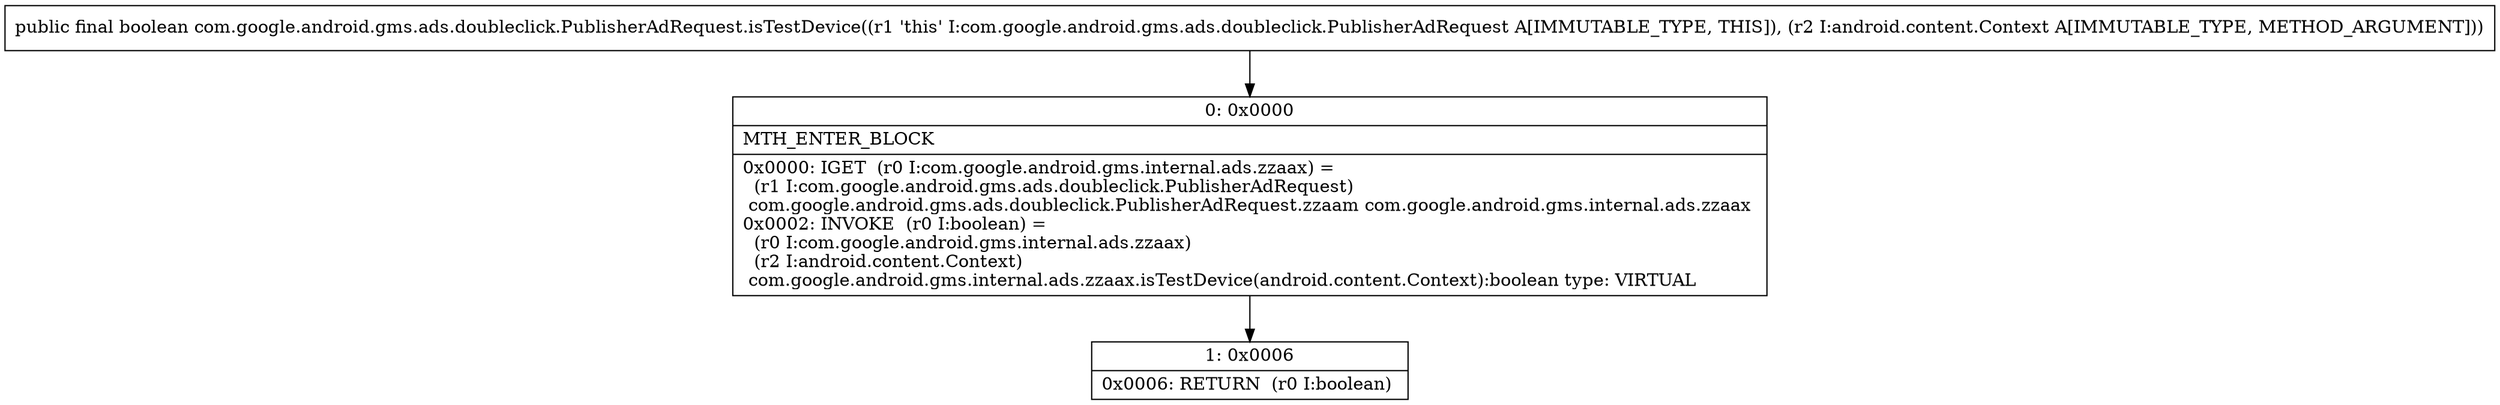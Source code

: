 digraph "CFG forcom.google.android.gms.ads.doubleclick.PublisherAdRequest.isTestDevice(Landroid\/content\/Context;)Z" {
Node_0 [shape=record,label="{0\:\ 0x0000|MTH_ENTER_BLOCK\l|0x0000: IGET  (r0 I:com.google.android.gms.internal.ads.zzaax) = \l  (r1 I:com.google.android.gms.ads.doubleclick.PublisherAdRequest)\l com.google.android.gms.ads.doubleclick.PublisherAdRequest.zzaam com.google.android.gms.internal.ads.zzaax \l0x0002: INVOKE  (r0 I:boolean) = \l  (r0 I:com.google.android.gms.internal.ads.zzaax)\l  (r2 I:android.content.Context)\l com.google.android.gms.internal.ads.zzaax.isTestDevice(android.content.Context):boolean type: VIRTUAL \l}"];
Node_1 [shape=record,label="{1\:\ 0x0006|0x0006: RETURN  (r0 I:boolean) \l}"];
MethodNode[shape=record,label="{public final boolean com.google.android.gms.ads.doubleclick.PublisherAdRequest.isTestDevice((r1 'this' I:com.google.android.gms.ads.doubleclick.PublisherAdRequest A[IMMUTABLE_TYPE, THIS]), (r2 I:android.content.Context A[IMMUTABLE_TYPE, METHOD_ARGUMENT])) }"];
MethodNode -> Node_0;
Node_0 -> Node_1;
}

